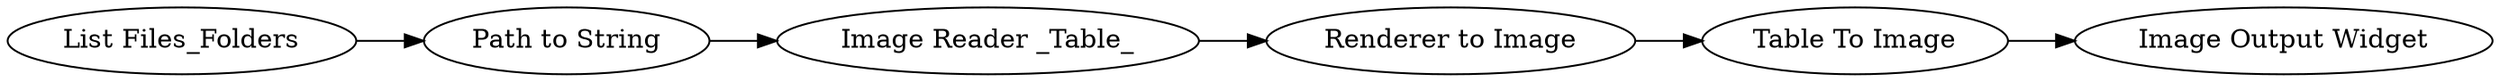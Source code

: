 digraph {
	929 -> 928
	310 -> 926
	297 -> 310
	300 -> 297
	928 -> 300
	310 [label="Table To Image"]
	926 [label="Image Output Widget"]
	300 [label="Image Reader _Table_"]
	928 [label="Path to String"]
	929 [label="List Files_Folders"]
	297 [label="Renderer to Image"]
	rankdir=LR
}
